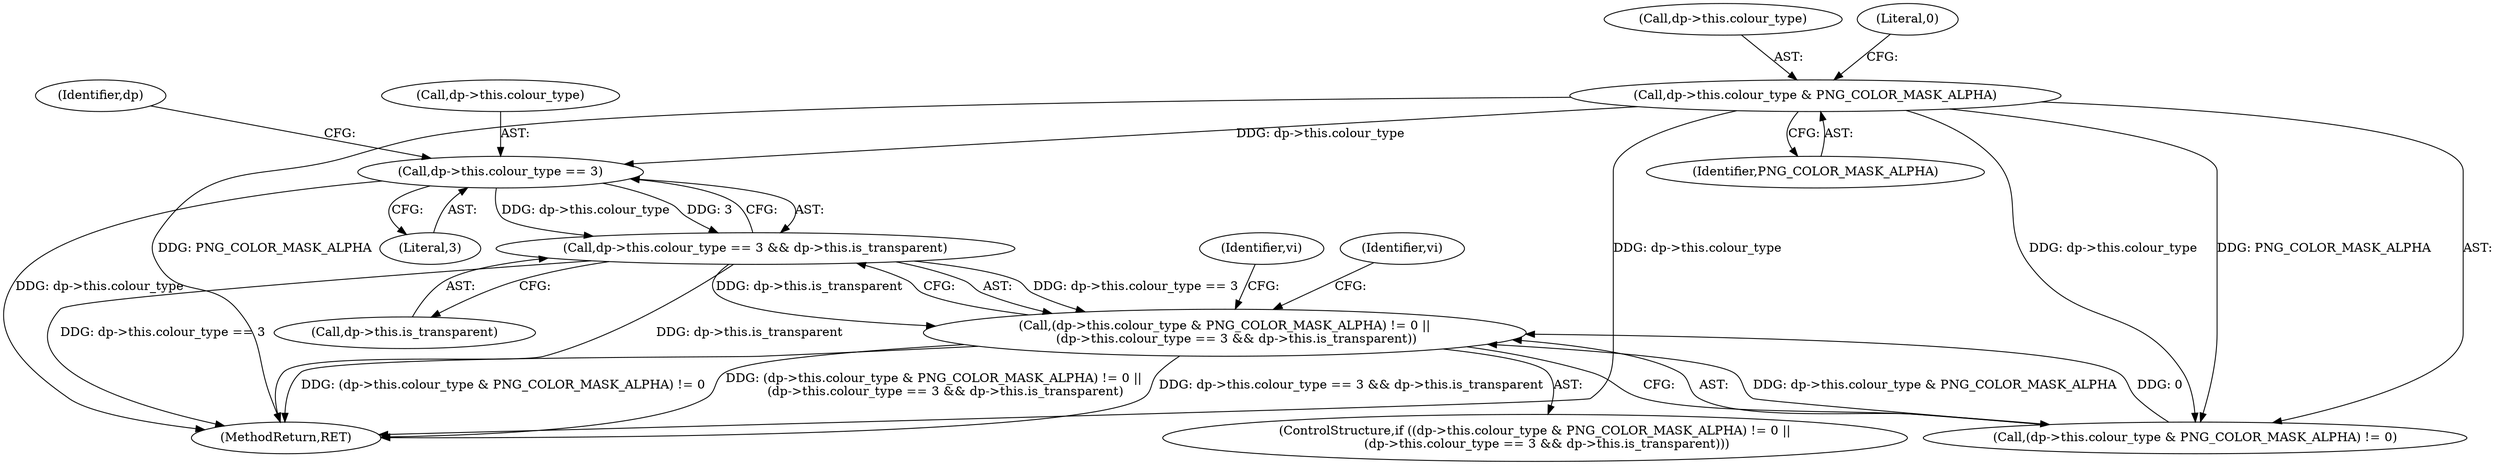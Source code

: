 digraph "0_Android_9d4853418ab2f754c2b63e091c29c5529b8b86ca_92@pointer" {
"1000314" [label="(Call,dp->this.colour_type == 3)"];
"1000305" [label="(Call,dp->this.colour_type & PNG_COLOR_MASK_ALPHA)"];
"1000313" [label="(Call,dp->this.colour_type == 3 && dp->this.is_transparent)"];
"1000303" [label="(Call,(dp->this.colour_type & PNG_COLOR_MASK_ALPHA) != 0 ||\n      (dp->this.colour_type == 3 && dp->this.is_transparent))"];
"1000302" [label="(ControlStructure,if ((dp->this.colour_type & PNG_COLOR_MASK_ALPHA) != 0 ||\n      (dp->this.colour_type == 3 && dp->this.is_transparent)))"];
"1000320" [label="(Literal,3)"];
"1000313" [label="(Call,dp->this.colour_type == 3 && dp->this.is_transparent)"];
"1000306" [label="(Call,dp->this.colour_type)"];
"1000303" [label="(Call,(dp->this.colour_type & PNG_COLOR_MASK_ALPHA) != 0 ||\n      (dp->this.colour_type == 3 && dp->this.is_transparent))"];
"1000304" [label="(Call,(dp->this.colour_type & PNG_COLOR_MASK_ALPHA) != 0)"];
"1000305" [label="(Call,dp->this.colour_type & PNG_COLOR_MASK_ALPHA)"];
"1000315" [label="(Call,dp->this.colour_type)"];
"1000311" [label="(Identifier,PNG_COLOR_MASK_ALPHA)"];
"1000329" [label="(Identifier,vi)"];
"1000323" [label="(Identifier,dp)"];
"1000321" [label="(Call,dp->this.is_transparent)"];
"1000423" [label="(Identifier,vi)"];
"1000314" [label="(Call,dp->this.colour_type == 3)"];
"1000502" [label="(MethodReturn,RET)"];
"1000312" [label="(Literal,0)"];
"1000314" -> "1000313"  [label="AST: "];
"1000314" -> "1000320"  [label="CFG: "];
"1000315" -> "1000314"  [label="AST: "];
"1000320" -> "1000314"  [label="AST: "];
"1000323" -> "1000314"  [label="CFG: "];
"1000313" -> "1000314"  [label="CFG: "];
"1000314" -> "1000502"  [label="DDG: dp->this.colour_type"];
"1000314" -> "1000313"  [label="DDG: dp->this.colour_type"];
"1000314" -> "1000313"  [label="DDG: 3"];
"1000305" -> "1000314"  [label="DDG: dp->this.colour_type"];
"1000305" -> "1000304"  [label="AST: "];
"1000305" -> "1000311"  [label="CFG: "];
"1000306" -> "1000305"  [label="AST: "];
"1000311" -> "1000305"  [label="AST: "];
"1000312" -> "1000305"  [label="CFG: "];
"1000305" -> "1000502"  [label="DDG: PNG_COLOR_MASK_ALPHA"];
"1000305" -> "1000502"  [label="DDG: dp->this.colour_type"];
"1000305" -> "1000304"  [label="DDG: dp->this.colour_type"];
"1000305" -> "1000304"  [label="DDG: PNG_COLOR_MASK_ALPHA"];
"1000313" -> "1000303"  [label="AST: "];
"1000313" -> "1000321"  [label="CFG: "];
"1000321" -> "1000313"  [label="AST: "];
"1000303" -> "1000313"  [label="CFG: "];
"1000313" -> "1000502"  [label="DDG: dp->this.is_transparent"];
"1000313" -> "1000502"  [label="DDG: dp->this.colour_type == 3"];
"1000313" -> "1000303"  [label="DDG: dp->this.colour_type == 3"];
"1000313" -> "1000303"  [label="DDG: dp->this.is_transparent"];
"1000303" -> "1000302"  [label="AST: "];
"1000303" -> "1000304"  [label="CFG: "];
"1000304" -> "1000303"  [label="AST: "];
"1000329" -> "1000303"  [label="CFG: "];
"1000423" -> "1000303"  [label="CFG: "];
"1000303" -> "1000502"  [label="DDG: (dp->this.colour_type & PNG_COLOR_MASK_ALPHA) != 0"];
"1000303" -> "1000502"  [label="DDG: (dp->this.colour_type & PNG_COLOR_MASK_ALPHA) != 0 ||\n      (dp->this.colour_type == 3 && dp->this.is_transparent)"];
"1000303" -> "1000502"  [label="DDG: dp->this.colour_type == 3 && dp->this.is_transparent"];
"1000304" -> "1000303"  [label="DDG: dp->this.colour_type & PNG_COLOR_MASK_ALPHA"];
"1000304" -> "1000303"  [label="DDG: 0"];
}
